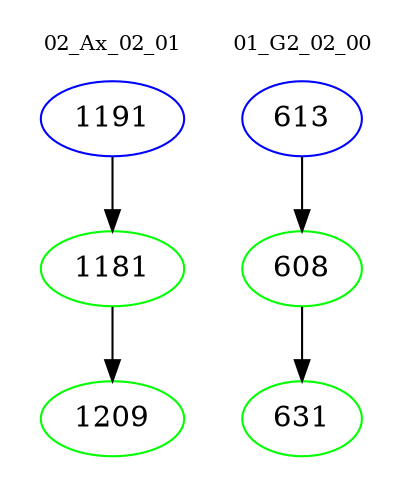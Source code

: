 digraph{
subgraph cluster_0 {
color = white
label = "02_Ax_02_01";
fontsize=10;
T0_1191 [label="1191", color="blue"]
T0_1191 -> T0_1181 [color="black"]
T0_1181 [label="1181", color="green"]
T0_1181 -> T0_1209 [color="black"]
T0_1209 [label="1209", color="green"]
}
subgraph cluster_1 {
color = white
label = "01_G2_02_00";
fontsize=10;
T1_613 [label="613", color="blue"]
T1_613 -> T1_608 [color="black"]
T1_608 [label="608", color="green"]
T1_608 -> T1_631 [color="black"]
T1_631 [label="631", color="green"]
}
}

